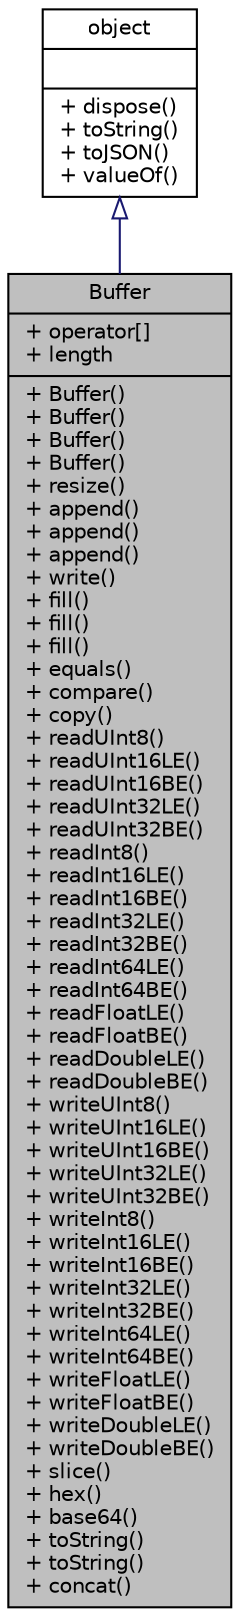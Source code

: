 digraph "Buffer"
{
  edge [fontname="Helvetica",fontsize="10",labelfontname="Helvetica",labelfontsize="10"];
  node [fontname="Helvetica",fontsize="10",shape=record];
  Node1 [label="{Buffer\n|+ operator[]\l+ length\l|+ Buffer()\l+ Buffer()\l+ Buffer()\l+ Buffer()\l+ resize()\l+ append()\l+ append()\l+ append()\l+ write()\l+ fill()\l+ fill()\l+ fill()\l+ equals()\l+ compare()\l+ copy()\l+ readUInt8()\l+ readUInt16LE()\l+ readUInt16BE()\l+ readUInt32LE()\l+ readUInt32BE()\l+ readInt8()\l+ readInt16LE()\l+ readInt16BE()\l+ readInt32LE()\l+ readInt32BE()\l+ readInt64LE()\l+ readInt64BE()\l+ readFloatLE()\l+ readFloatBE()\l+ readDoubleLE()\l+ readDoubleBE()\l+ writeUInt8()\l+ writeUInt16LE()\l+ writeUInt16BE()\l+ writeUInt32LE()\l+ writeUInt32BE()\l+ writeInt8()\l+ writeInt16LE()\l+ writeInt16BE()\l+ writeInt32LE()\l+ writeInt32BE()\l+ writeInt64LE()\l+ writeInt64BE()\l+ writeFloatLE()\l+ writeFloatBE()\l+ writeDoubleLE()\l+ writeDoubleBE()\l+ slice()\l+ hex()\l+ base64()\l+ toString()\l+ toString()\l+ concat()\l}",height=0.2,width=0.4,color="black", fillcolor="grey75", style="filled", fontcolor="black"];
  Node2 -> Node1 [dir="back",color="midnightblue",fontsize="10",style="solid",arrowtail="onormal",fontname="Helvetica"];
  Node2 [label="{object\n||+ dispose()\l+ toString()\l+ toJSON()\l+ valueOf()\l}",height=0.2,width=0.4,color="black", fillcolor="white", style="filled",URL="$db/d38/interfaceobject.html",tooltip="基础对象，所有对象均继承于此 "];
}
